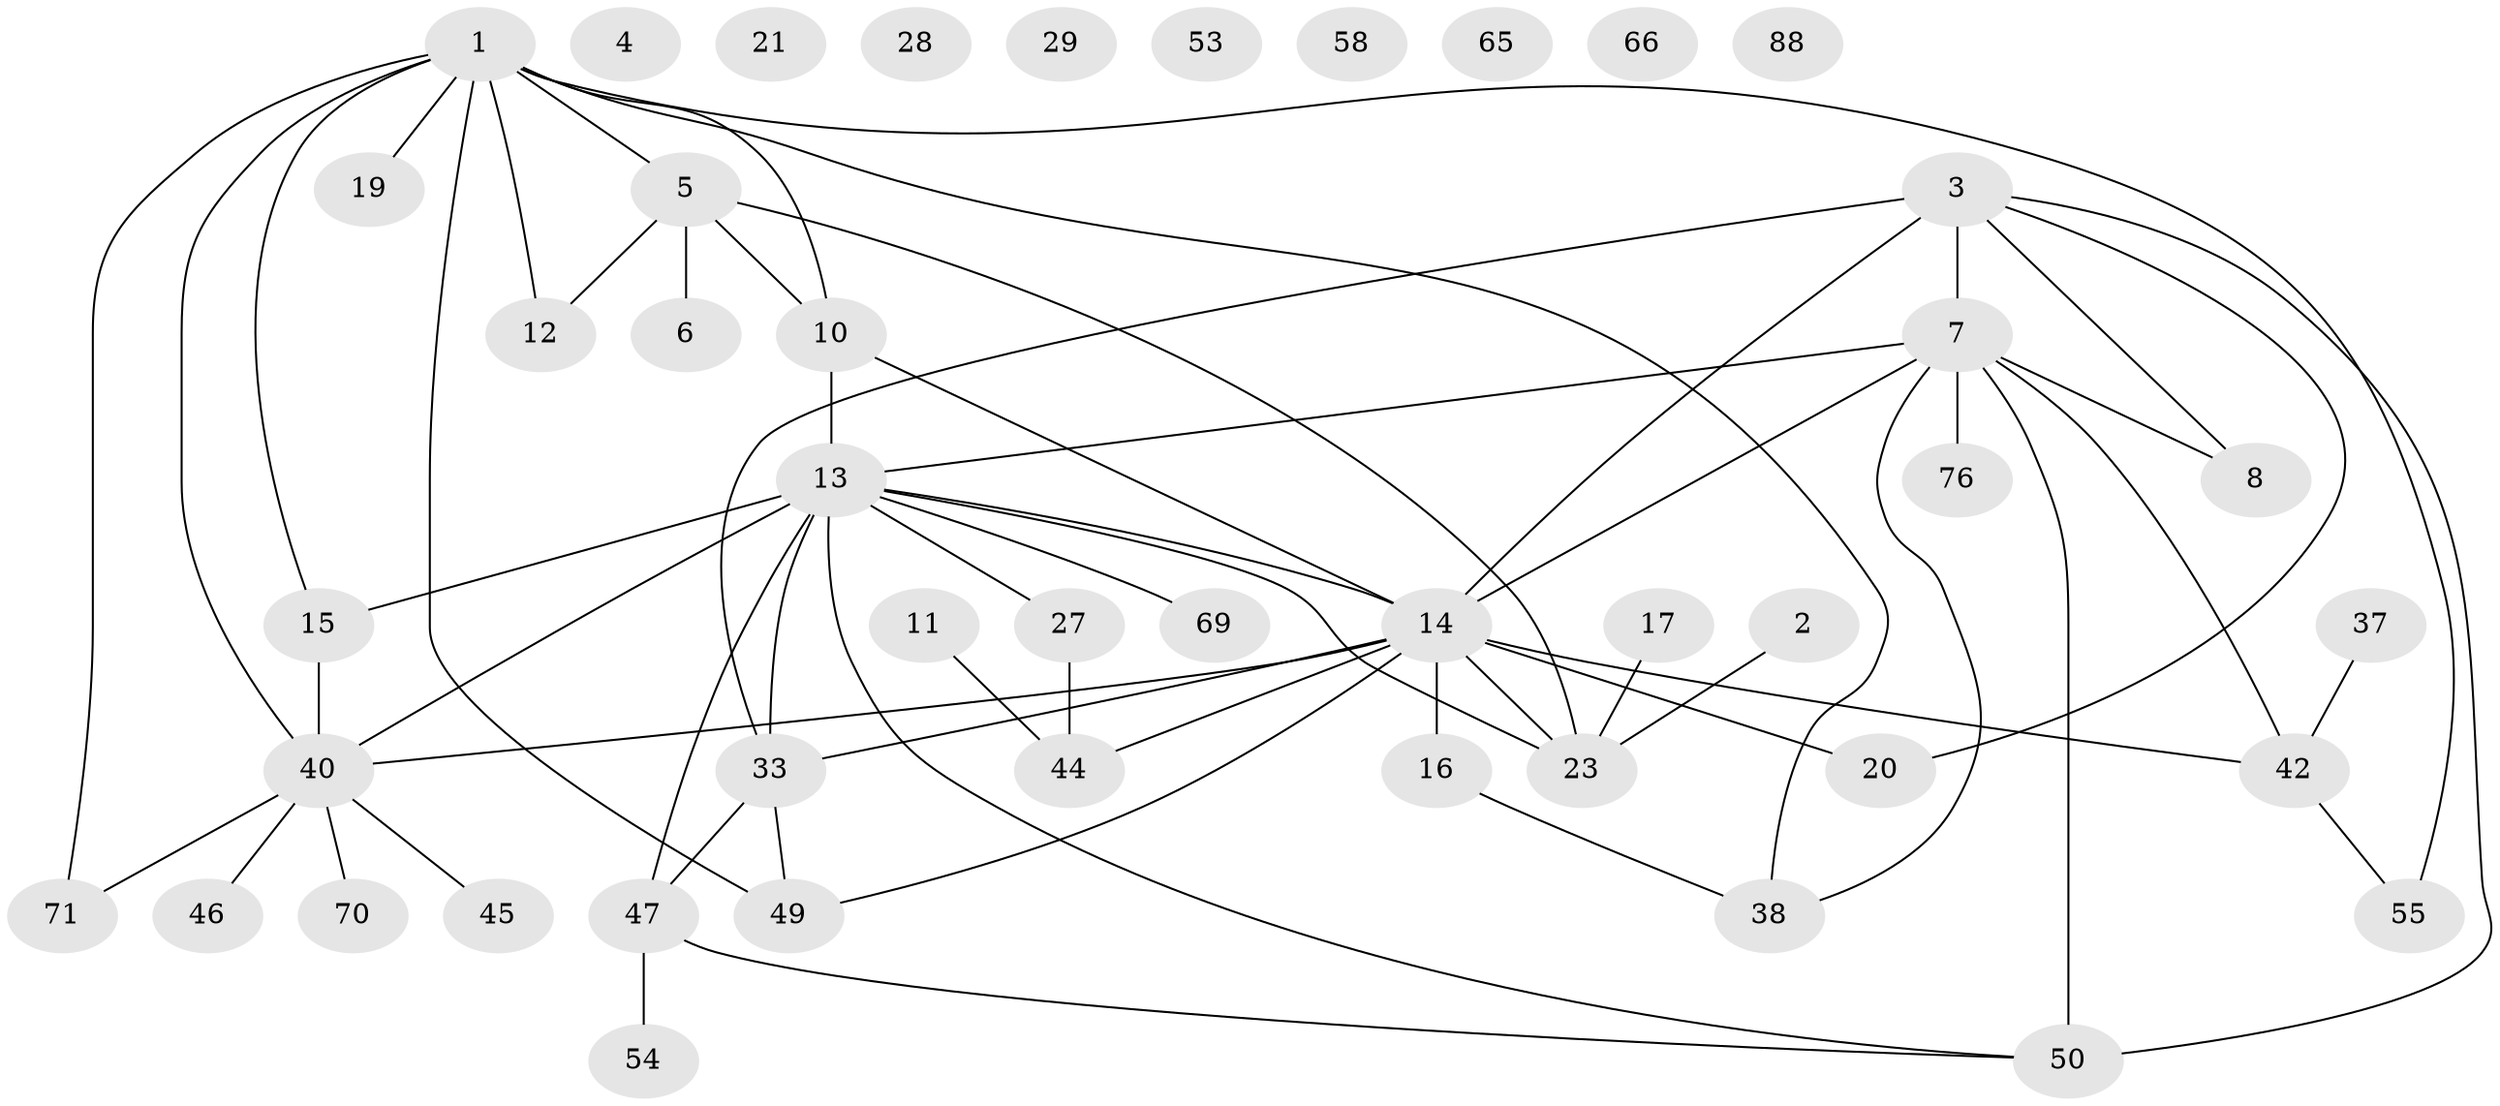 // original degree distribution, {4: 0.1111111111111111, 1: 0.2, 3: 0.25555555555555554, 2: 0.23333333333333334, 6: 0.044444444444444446, 0: 0.07777777777777778, 5: 0.07777777777777778}
// Generated by graph-tools (version 1.1) at 2025/13/03/09/25 04:13:06]
// undirected, 45 vertices, 62 edges
graph export_dot {
graph [start="1"]
  node [color=gray90,style=filled];
  1 [super="+59+25+56"];
  2;
  3 [super="+48+87"];
  4 [super="+32"];
  5 [super="+72"];
  6;
  7 [super="+9+61"];
  8 [super="+24"];
  10 [super="+52"];
  11;
  12;
  13 [super="+26+41+35+39+18"];
  14 [super="+73+22"];
  15 [super="+60"];
  16 [super="+36"];
  17;
  19;
  20 [super="+67"];
  21;
  23 [super="+30"];
  27;
  28;
  29;
  33 [super="+34+82+78"];
  37;
  38;
  40 [super="+62"];
  42 [super="+43"];
  44 [super="+77"];
  45;
  46;
  47 [super="+90"];
  49;
  50;
  53;
  54;
  55;
  58;
  65;
  66 [super="+89"];
  69;
  70;
  71;
  76 [super="+79"];
  88;
  1 -- 49;
  1 -- 19 [weight=2];
  1 -- 55;
  1 -- 15;
  1 -- 40;
  1 -- 71;
  1 -- 5;
  1 -- 38;
  1 -- 12;
  1 -- 10;
  2 -- 23;
  3 -- 20;
  3 -- 14 [weight=2];
  3 -- 50;
  3 -- 7;
  3 -- 8;
  3 -- 33;
  5 -- 6;
  5 -- 12;
  5 -- 23;
  5 -- 10;
  7 -- 14;
  7 -- 38;
  7 -- 8;
  7 -- 42;
  7 -- 50 [weight=2];
  7 -- 13;
  7 -- 76 [weight=2];
  10 -- 13;
  10 -- 14;
  11 -- 44;
  13 -- 14;
  13 -- 47;
  13 -- 50;
  13 -- 33;
  13 -- 15;
  13 -- 27;
  13 -- 23;
  13 -- 69;
  13 -- 40;
  14 -- 16;
  14 -- 49;
  14 -- 33;
  14 -- 23;
  14 -- 40;
  14 -- 44;
  14 -- 20;
  14 -- 42;
  15 -- 40;
  16 -- 38;
  17 -- 23;
  27 -- 44;
  33 -- 47;
  33 -- 49;
  37 -- 42;
  40 -- 70;
  40 -- 71;
  40 -- 45;
  40 -- 46;
  42 -- 55;
  47 -- 50;
  47 -- 54;
}
